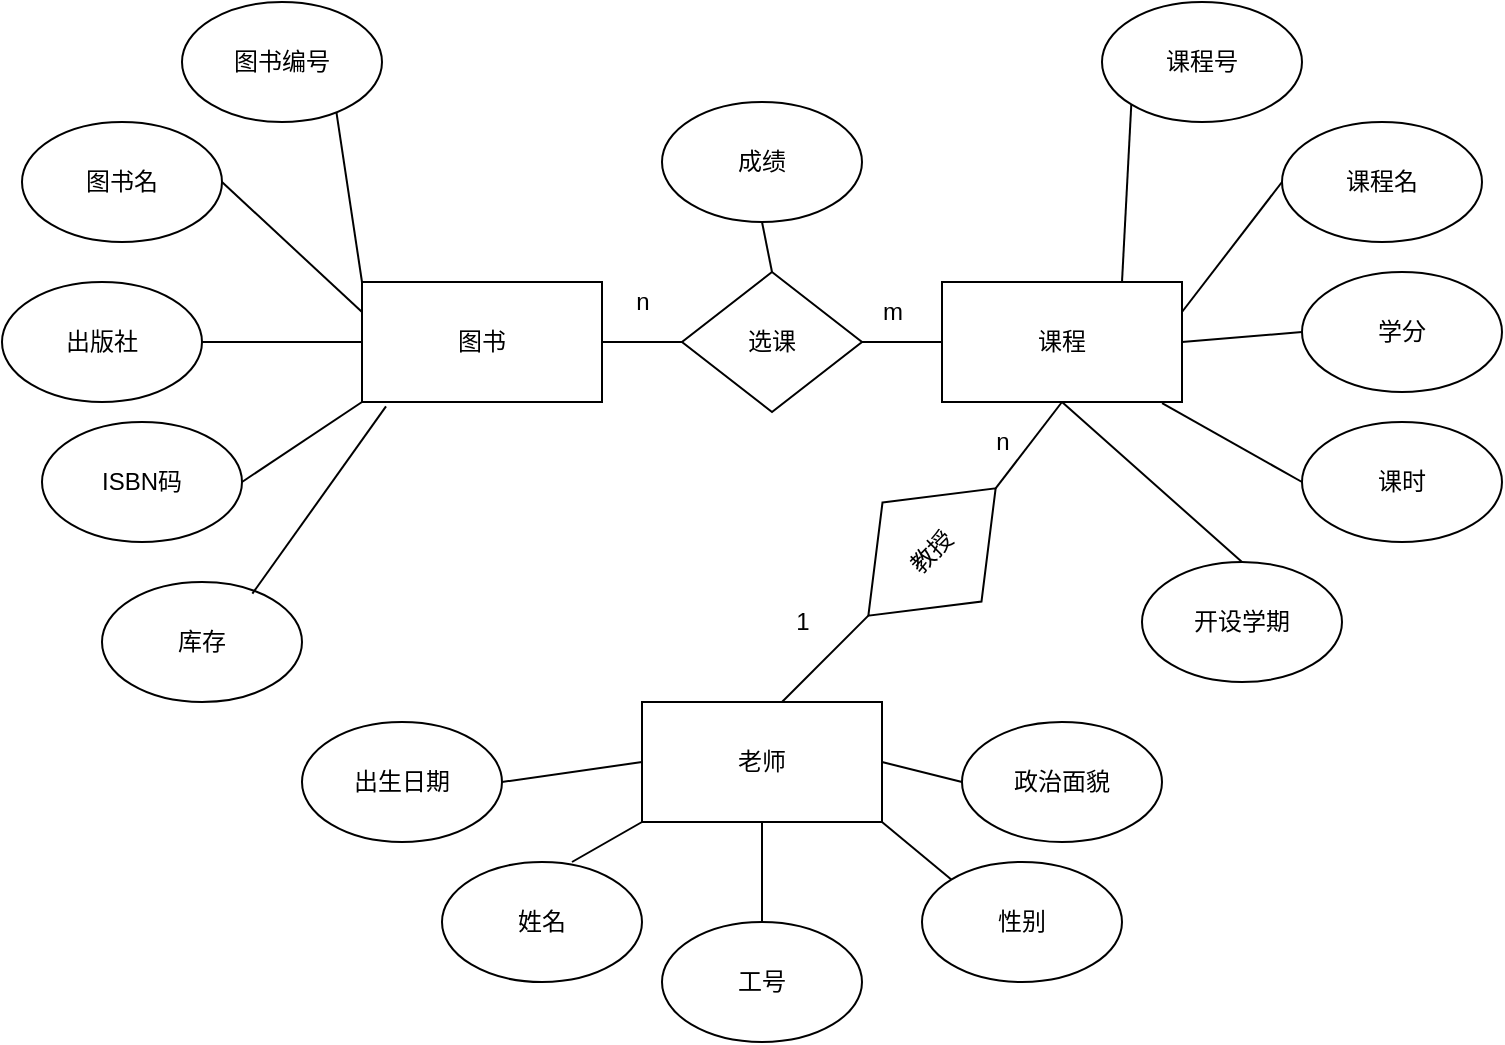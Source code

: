 <mxfile version="20.8.23" type="github">
  <diagram id="R2lEEEUBdFMjLlhIrx00" name="Page-1">
    <mxGraphModel dx="1050" dy="581" grid="1" gridSize="10" guides="1" tooltips="1" connect="1" arrows="1" fold="1" page="1" pageScale="1" pageWidth="850" pageHeight="1100" math="0" shadow="0" extFonts="Permanent Marker^https://fonts.googleapis.com/css?family=Permanent+Marker">
      <root>
        <mxCell id="0" />
        <mxCell id="1" parent="0" />
        <mxCell id="4jKd7ef3vC1ml2yuR7vD-1" value="图书" style="rounded=0;whiteSpace=wrap;html=1;" vertex="1" parent="1">
          <mxGeometry x="220" y="570" width="120" height="60" as="geometry" />
        </mxCell>
        <mxCell id="4jKd7ef3vC1ml2yuR7vD-2" value="图书编号" style="ellipse;whiteSpace=wrap;html=1;" vertex="1" parent="1">
          <mxGeometry x="130" y="430" width="100" height="60" as="geometry" />
        </mxCell>
        <mxCell id="4jKd7ef3vC1ml2yuR7vD-3" value="课程号" style="ellipse;whiteSpace=wrap;html=1;" vertex="1" parent="1">
          <mxGeometry x="590" y="430" width="100" height="60" as="geometry" />
        </mxCell>
        <mxCell id="4jKd7ef3vC1ml2yuR7vD-4" value="ISBN码" style="ellipse;whiteSpace=wrap;html=1;" vertex="1" parent="1">
          <mxGeometry x="60" y="640" width="100" height="60" as="geometry" />
        </mxCell>
        <mxCell id="4jKd7ef3vC1ml2yuR7vD-5" value="库存" style="ellipse;whiteSpace=wrap;html=1;" vertex="1" parent="1">
          <mxGeometry x="90" y="720" width="100" height="60" as="geometry" />
        </mxCell>
        <mxCell id="4jKd7ef3vC1ml2yuR7vD-6" value="课程名" style="ellipse;whiteSpace=wrap;html=1;" vertex="1" parent="1">
          <mxGeometry x="680" y="490" width="100" height="60" as="geometry" />
        </mxCell>
        <mxCell id="4jKd7ef3vC1ml2yuR7vD-7" value="学分" style="ellipse;whiteSpace=wrap;html=1;" vertex="1" parent="1">
          <mxGeometry x="690" y="565" width="100" height="60" as="geometry" />
        </mxCell>
        <mxCell id="4jKd7ef3vC1ml2yuR7vD-8" value="课时" style="ellipse;whiteSpace=wrap;html=1;" vertex="1" parent="1">
          <mxGeometry x="690" y="640" width="100" height="60" as="geometry" />
        </mxCell>
        <mxCell id="4jKd7ef3vC1ml2yuR7vD-9" value="出版社" style="ellipse;whiteSpace=wrap;html=1;" vertex="1" parent="1">
          <mxGeometry x="40" y="570" width="100" height="60" as="geometry" />
        </mxCell>
        <mxCell id="4jKd7ef3vC1ml2yuR7vD-10" value="" style="edgeStyle=orthogonalEdgeStyle;rounded=0;orthogonalLoop=1;jettySize=auto;html=1;strokeColor=none;" edge="1" parent="1" source="4jKd7ef3vC1ml2yuR7vD-11" target="4jKd7ef3vC1ml2yuR7vD-1">
          <mxGeometry relative="1" as="geometry" />
        </mxCell>
        <mxCell id="4jKd7ef3vC1ml2yuR7vD-11" value="图书名" style="ellipse;whiteSpace=wrap;html=1;" vertex="1" parent="1">
          <mxGeometry x="50" y="490" width="100" height="60" as="geometry" />
        </mxCell>
        <mxCell id="4jKd7ef3vC1ml2yuR7vD-12" value="" style="endArrow=none;html=1;rounded=0;entryX=0;entryY=0;entryDx=0;entryDy=0;exitX=0.772;exitY=0.917;exitDx=0;exitDy=0;exitPerimeter=0;" edge="1" parent="1" source="4jKd7ef3vC1ml2yuR7vD-2" target="4jKd7ef3vC1ml2yuR7vD-1">
          <mxGeometry width="50" height="50" relative="1" as="geometry">
            <mxPoint x="370" y="540" as="sourcePoint" />
            <mxPoint x="420" y="490" as="targetPoint" />
          </mxGeometry>
        </mxCell>
        <mxCell id="4jKd7ef3vC1ml2yuR7vD-13" value="" style="endArrow=none;html=1;rounded=0;strokeColor=default;exitX=1;exitY=0.5;exitDx=0;exitDy=0;entryX=0;entryY=0.25;entryDx=0;entryDy=0;" edge="1" parent="1" source="4jKd7ef3vC1ml2yuR7vD-11" target="4jKd7ef3vC1ml2yuR7vD-1">
          <mxGeometry width="50" height="50" relative="1" as="geometry">
            <mxPoint x="150" y="730" as="sourcePoint" />
            <mxPoint x="200" y="680" as="targetPoint" />
          </mxGeometry>
        </mxCell>
        <mxCell id="4jKd7ef3vC1ml2yuR7vD-14" value="" style="endArrow=none;html=1;rounded=0;strokeColor=default;exitX=1;exitY=0.5;exitDx=0;exitDy=0;entryX=0;entryY=0.5;entryDx=0;entryDy=0;" edge="1" parent="1" source="4jKd7ef3vC1ml2yuR7vD-9" target="4jKd7ef3vC1ml2yuR7vD-1">
          <mxGeometry width="50" height="50" relative="1" as="geometry">
            <mxPoint x="180" y="710" as="sourcePoint" />
            <mxPoint x="230" y="660" as="targetPoint" />
          </mxGeometry>
        </mxCell>
        <mxCell id="4jKd7ef3vC1ml2yuR7vD-15" value="" style="endArrow=none;html=1;rounded=0;strokeColor=default;exitX=1;exitY=0.5;exitDx=0;exitDy=0;entryX=0;entryY=1;entryDx=0;entryDy=0;" edge="1" parent="1" source="4jKd7ef3vC1ml2yuR7vD-4" target="4jKd7ef3vC1ml2yuR7vD-1">
          <mxGeometry width="50" height="50" relative="1" as="geometry">
            <mxPoint x="250" y="750" as="sourcePoint" />
            <mxPoint x="300" y="700" as="targetPoint" />
          </mxGeometry>
        </mxCell>
        <mxCell id="4jKd7ef3vC1ml2yuR7vD-16" value="" style="endArrow=none;html=1;rounded=0;strokeColor=default;exitX=0.752;exitY=0.097;exitDx=0;exitDy=0;exitPerimeter=0;entryX=0.1;entryY=1.037;entryDx=0;entryDy=0;entryPerimeter=0;" edge="1" parent="1" source="4jKd7ef3vC1ml2yuR7vD-5" target="4jKd7ef3vC1ml2yuR7vD-1">
          <mxGeometry width="50" height="50" relative="1" as="geometry">
            <mxPoint x="210" y="770" as="sourcePoint" />
            <mxPoint x="260" y="720" as="targetPoint" />
          </mxGeometry>
        </mxCell>
        <mxCell id="4jKd7ef3vC1ml2yuR7vD-17" value="课程" style="rounded=0;whiteSpace=wrap;html=1;" vertex="1" parent="1">
          <mxGeometry x="510" y="570" width="120" height="60" as="geometry" />
        </mxCell>
        <mxCell id="4jKd7ef3vC1ml2yuR7vD-18" value="开设学期" style="ellipse;whiteSpace=wrap;html=1;" vertex="1" parent="1">
          <mxGeometry x="610" y="710" width="100" height="60" as="geometry" />
        </mxCell>
        <mxCell id="4jKd7ef3vC1ml2yuR7vD-19" value="" style="endArrow=none;html=1;rounded=0;strokeColor=default;exitX=0.75;exitY=0;exitDx=0;exitDy=0;entryX=0;entryY=1;entryDx=0;entryDy=0;" edge="1" parent="1" source="4jKd7ef3vC1ml2yuR7vD-17" target="4jKd7ef3vC1ml2yuR7vD-3">
          <mxGeometry width="50" height="50" relative="1" as="geometry">
            <mxPoint x="620" y="570" as="sourcePoint" />
            <mxPoint x="670" y="520" as="targetPoint" />
          </mxGeometry>
        </mxCell>
        <mxCell id="4jKd7ef3vC1ml2yuR7vD-20" value="" style="endArrow=none;html=1;rounded=0;strokeColor=default;exitX=1;exitY=0.25;exitDx=0;exitDy=0;entryX=0;entryY=0.5;entryDx=0;entryDy=0;" edge="1" parent="1" source="4jKd7ef3vC1ml2yuR7vD-17" target="4jKd7ef3vC1ml2yuR7vD-6">
          <mxGeometry width="50" height="50" relative="1" as="geometry">
            <mxPoint x="600" y="700" as="sourcePoint" />
            <mxPoint x="650" y="650" as="targetPoint" />
          </mxGeometry>
        </mxCell>
        <mxCell id="4jKd7ef3vC1ml2yuR7vD-21" value="" style="endArrow=none;html=1;rounded=0;strokeColor=default;exitX=1;exitY=0.5;exitDx=0;exitDy=0;entryX=0;entryY=0.5;entryDx=0;entryDy=0;" edge="1" parent="1" source="4jKd7ef3vC1ml2yuR7vD-17" target="4jKd7ef3vC1ml2yuR7vD-7">
          <mxGeometry width="50" height="50" relative="1" as="geometry">
            <mxPoint x="650" y="690" as="sourcePoint" />
            <mxPoint x="700" y="640" as="targetPoint" />
          </mxGeometry>
        </mxCell>
        <mxCell id="4jKd7ef3vC1ml2yuR7vD-22" value="" style="endArrow=none;html=1;rounded=0;strokeColor=default;entryX=0;entryY=0.5;entryDx=0;entryDy=0;exitX=0.917;exitY=1.01;exitDx=0;exitDy=0;exitPerimeter=0;" edge="1" parent="1" source="4jKd7ef3vC1ml2yuR7vD-17" target="4jKd7ef3vC1ml2yuR7vD-8">
          <mxGeometry width="50" height="50" relative="1" as="geometry">
            <mxPoint x="600" y="750" as="sourcePoint" />
            <mxPoint x="650" y="700" as="targetPoint" />
          </mxGeometry>
        </mxCell>
        <mxCell id="4jKd7ef3vC1ml2yuR7vD-23" value="" style="endArrow=none;html=1;rounded=0;strokeColor=default;entryX=0.5;entryY=0;entryDx=0;entryDy=0;exitX=0.5;exitY=1;exitDx=0;exitDy=0;" edge="1" parent="1" source="4jKd7ef3vC1ml2yuR7vD-17" target="4jKd7ef3vC1ml2yuR7vD-18">
          <mxGeometry width="50" height="50" relative="1" as="geometry">
            <mxPoint x="460" y="770" as="sourcePoint" />
            <mxPoint x="510" y="720" as="targetPoint" />
          </mxGeometry>
        </mxCell>
        <mxCell id="4jKd7ef3vC1ml2yuR7vD-24" value="选课" style="rhombus;whiteSpace=wrap;html=1;" vertex="1" parent="1">
          <mxGeometry x="380" y="565" width="90" height="70" as="geometry" />
        </mxCell>
        <mxCell id="4jKd7ef3vC1ml2yuR7vD-25" value="" style="endArrow=none;html=1;rounded=0;strokeColor=default;exitX=1;exitY=0.5;exitDx=0;exitDy=0;entryX=0;entryY=0.5;entryDx=0;entryDy=0;" edge="1" parent="1" source="4jKd7ef3vC1ml2yuR7vD-1" target="4jKd7ef3vC1ml2yuR7vD-24">
          <mxGeometry width="50" height="50" relative="1" as="geometry">
            <mxPoint x="360" y="710" as="sourcePoint" />
            <mxPoint x="410" y="660" as="targetPoint" />
          </mxGeometry>
        </mxCell>
        <mxCell id="4jKd7ef3vC1ml2yuR7vD-26" value="n" style="text;html=1;align=center;verticalAlign=middle;resizable=0;points=[];autosize=1;strokeColor=none;fillColor=none;" vertex="1" parent="1">
          <mxGeometry x="345" y="565" width="30" height="30" as="geometry" />
        </mxCell>
        <mxCell id="4jKd7ef3vC1ml2yuR7vD-27" value="" style="endArrow=none;html=1;rounded=0;strokeColor=default;exitX=1;exitY=0.5;exitDx=0;exitDy=0;entryX=0;entryY=0.5;entryDx=0;entryDy=0;" edge="1" parent="1" source="4jKd7ef3vC1ml2yuR7vD-24" target="4jKd7ef3vC1ml2yuR7vD-17">
          <mxGeometry width="50" height="50" relative="1" as="geometry">
            <mxPoint x="470" y="730" as="sourcePoint" />
            <mxPoint x="520" y="680" as="targetPoint" />
          </mxGeometry>
        </mxCell>
        <mxCell id="4jKd7ef3vC1ml2yuR7vD-28" value="m" style="text;html=1;align=center;verticalAlign=middle;resizable=0;points=[];autosize=1;strokeColor=none;fillColor=none;" vertex="1" parent="1">
          <mxGeometry x="470" y="570" width="30" height="30" as="geometry" />
        </mxCell>
        <mxCell id="4jKd7ef3vC1ml2yuR7vD-29" value="成绩" style="ellipse;whiteSpace=wrap;html=1;" vertex="1" parent="1">
          <mxGeometry x="370" y="480" width="100" height="60" as="geometry" />
        </mxCell>
        <mxCell id="4jKd7ef3vC1ml2yuR7vD-30" value="" style="endArrow=none;html=1;rounded=0;strokeColor=default;exitX=0.5;exitY=0;exitDx=0;exitDy=0;entryX=0.5;entryY=1;entryDx=0;entryDy=0;" edge="1" parent="1" source="4jKd7ef3vC1ml2yuR7vD-24" target="4jKd7ef3vC1ml2yuR7vD-29">
          <mxGeometry width="50" height="50" relative="1" as="geometry">
            <mxPoint x="390" y="760" as="sourcePoint" />
            <mxPoint x="440" y="710" as="targetPoint" />
          </mxGeometry>
        </mxCell>
        <mxCell id="4jKd7ef3vC1ml2yuR7vD-31" value="老师" style="rounded=0;whiteSpace=wrap;html=1;" vertex="1" parent="1">
          <mxGeometry x="360" y="780" width="120" height="60" as="geometry" />
        </mxCell>
        <mxCell id="4jKd7ef3vC1ml2yuR7vD-32" value="政治面貌" style="ellipse;whiteSpace=wrap;html=1;" vertex="1" parent="1">
          <mxGeometry x="520" y="790" width="100" height="60" as="geometry" />
        </mxCell>
        <mxCell id="4jKd7ef3vC1ml2yuR7vD-33" value="性别" style="ellipse;whiteSpace=wrap;html=1;" vertex="1" parent="1">
          <mxGeometry x="500" y="860" width="100" height="60" as="geometry" />
        </mxCell>
        <mxCell id="4jKd7ef3vC1ml2yuR7vD-34" value="工号" style="ellipse;whiteSpace=wrap;html=1;" vertex="1" parent="1">
          <mxGeometry x="370" y="890" width="100" height="60" as="geometry" />
        </mxCell>
        <mxCell id="4jKd7ef3vC1ml2yuR7vD-35" value="姓名" style="ellipse;whiteSpace=wrap;html=1;" vertex="1" parent="1">
          <mxGeometry x="260" y="860" width="100" height="60" as="geometry" />
        </mxCell>
        <mxCell id="4jKd7ef3vC1ml2yuR7vD-36" value="出生日期" style="ellipse;whiteSpace=wrap;html=1;" vertex="1" parent="1">
          <mxGeometry x="190" y="790" width="100" height="60" as="geometry" />
        </mxCell>
        <mxCell id="4jKd7ef3vC1ml2yuR7vD-37" value="" style="endArrow=none;html=1;rounded=0;strokeColor=default;exitX=1;exitY=0.5;exitDx=0;exitDy=0;entryX=0;entryY=0.5;entryDx=0;entryDy=0;" edge="1" parent="1" source="4jKd7ef3vC1ml2yuR7vD-36" target="4jKd7ef3vC1ml2yuR7vD-31">
          <mxGeometry width="50" height="50" relative="1" as="geometry">
            <mxPoint x="130" y="930" as="sourcePoint" />
            <mxPoint x="180" y="880" as="targetPoint" />
          </mxGeometry>
        </mxCell>
        <mxCell id="4jKd7ef3vC1ml2yuR7vD-38" value="" style="endArrow=none;html=1;rounded=0;strokeColor=default;exitX=1;exitY=1;exitDx=0;exitDy=0;entryX=0;entryY=0;entryDx=0;entryDy=0;" edge="1" parent="1" source="4jKd7ef3vC1ml2yuR7vD-31" target="4jKd7ef3vC1ml2yuR7vD-33">
          <mxGeometry width="50" height="50" relative="1" as="geometry">
            <mxPoint x="300" y="830" as="sourcePoint" />
            <mxPoint x="370" y="820" as="targetPoint" />
          </mxGeometry>
        </mxCell>
        <mxCell id="4jKd7ef3vC1ml2yuR7vD-39" value="" style="endArrow=none;html=1;rounded=0;strokeColor=default;exitX=0.5;exitY=0;exitDx=0;exitDy=0;entryX=0.5;entryY=1;entryDx=0;entryDy=0;" edge="1" parent="1" source="4jKd7ef3vC1ml2yuR7vD-34" target="4jKd7ef3vC1ml2yuR7vD-31">
          <mxGeometry width="50" height="50" relative="1" as="geometry">
            <mxPoint x="400" y="910" as="sourcePoint" />
            <mxPoint x="470" y="900" as="targetPoint" />
          </mxGeometry>
        </mxCell>
        <mxCell id="4jKd7ef3vC1ml2yuR7vD-40" value="" style="endArrow=none;html=1;rounded=0;strokeColor=default;exitX=1;exitY=0.5;exitDx=0;exitDy=0;entryX=0;entryY=1;entryDx=0;entryDy=0;" edge="1" parent="1" target="4jKd7ef3vC1ml2yuR7vD-31">
          <mxGeometry width="50" height="50" relative="1" as="geometry">
            <mxPoint x="325" y="860" as="sourcePoint" />
            <mxPoint x="395" y="850" as="targetPoint" />
          </mxGeometry>
        </mxCell>
        <mxCell id="4jKd7ef3vC1ml2yuR7vD-41" value="" style="endArrow=none;html=1;rounded=0;strokeColor=default;exitX=0;exitY=0.5;exitDx=0;exitDy=0;entryX=1;entryY=0.5;entryDx=0;entryDy=0;" edge="1" parent="1" source="4jKd7ef3vC1ml2yuR7vD-32" target="4jKd7ef3vC1ml2yuR7vD-31">
          <mxGeometry width="50" height="50" relative="1" as="geometry">
            <mxPoint x="330" y="860" as="sourcePoint" />
            <mxPoint x="400" y="850" as="targetPoint" />
          </mxGeometry>
        </mxCell>
        <mxCell id="4jKd7ef3vC1ml2yuR7vD-42" value="" style="endArrow=none;html=1;rounded=0;strokeColor=default;entryX=0;entryY=0.5;entryDx=0;entryDy=0;" edge="1" parent="1" target="4jKd7ef3vC1ml2yuR7vD-44">
          <mxGeometry width="50" height="50" relative="1" as="geometry">
            <mxPoint x="430" y="780" as="sourcePoint" />
            <mxPoint x="475" y="730" as="targetPoint" />
          </mxGeometry>
        </mxCell>
        <mxCell id="4jKd7ef3vC1ml2yuR7vD-43" value="" style="endArrow=none;html=1;rounded=0;strokeColor=default;entryX=0.5;entryY=1;entryDx=0;entryDy=0;exitX=1;exitY=0.5;exitDx=0;exitDy=0;" edge="1" parent="1" source="4jKd7ef3vC1ml2yuR7vD-44" target="4jKd7ef3vC1ml2yuR7vD-17">
          <mxGeometry width="50" height="50" relative="1" as="geometry">
            <mxPoint x="475" y="660" as="sourcePoint" />
            <mxPoint x="480" y="740" as="targetPoint" />
          </mxGeometry>
        </mxCell>
        <mxCell id="4jKd7ef3vC1ml2yuR7vD-44" value="教授" style="rhombus;whiteSpace=wrap;html=1;rotation=-45;" vertex="1" parent="1">
          <mxGeometry x="460" y="670" width="90" height="70" as="geometry" />
        </mxCell>
        <mxCell id="4jKd7ef3vC1ml2yuR7vD-45" value="1" style="text;html=1;align=center;verticalAlign=middle;resizable=0;points=[];autosize=1;strokeColor=none;fillColor=none;" vertex="1" parent="1">
          <mxGeometry x="425" y="725" width="30" height="30" as="geometry" />
        </mxCell>
        <mxCell id="4jKd7ef3vC1ml2yuR7vD-46" value="n" style="text;html=1;align=center;verticalAlign=middle;resizable=0;points=[];autosize=1;strokeColor=none;fillColor=none;" vertex="1" parent="1">
          <mxGeometry x="525" y="635" width="30" height="30" as="geometry" />
        </mxCell>
      </root>
    </mxGraphModel>
  </diagram>
</mxfile>
